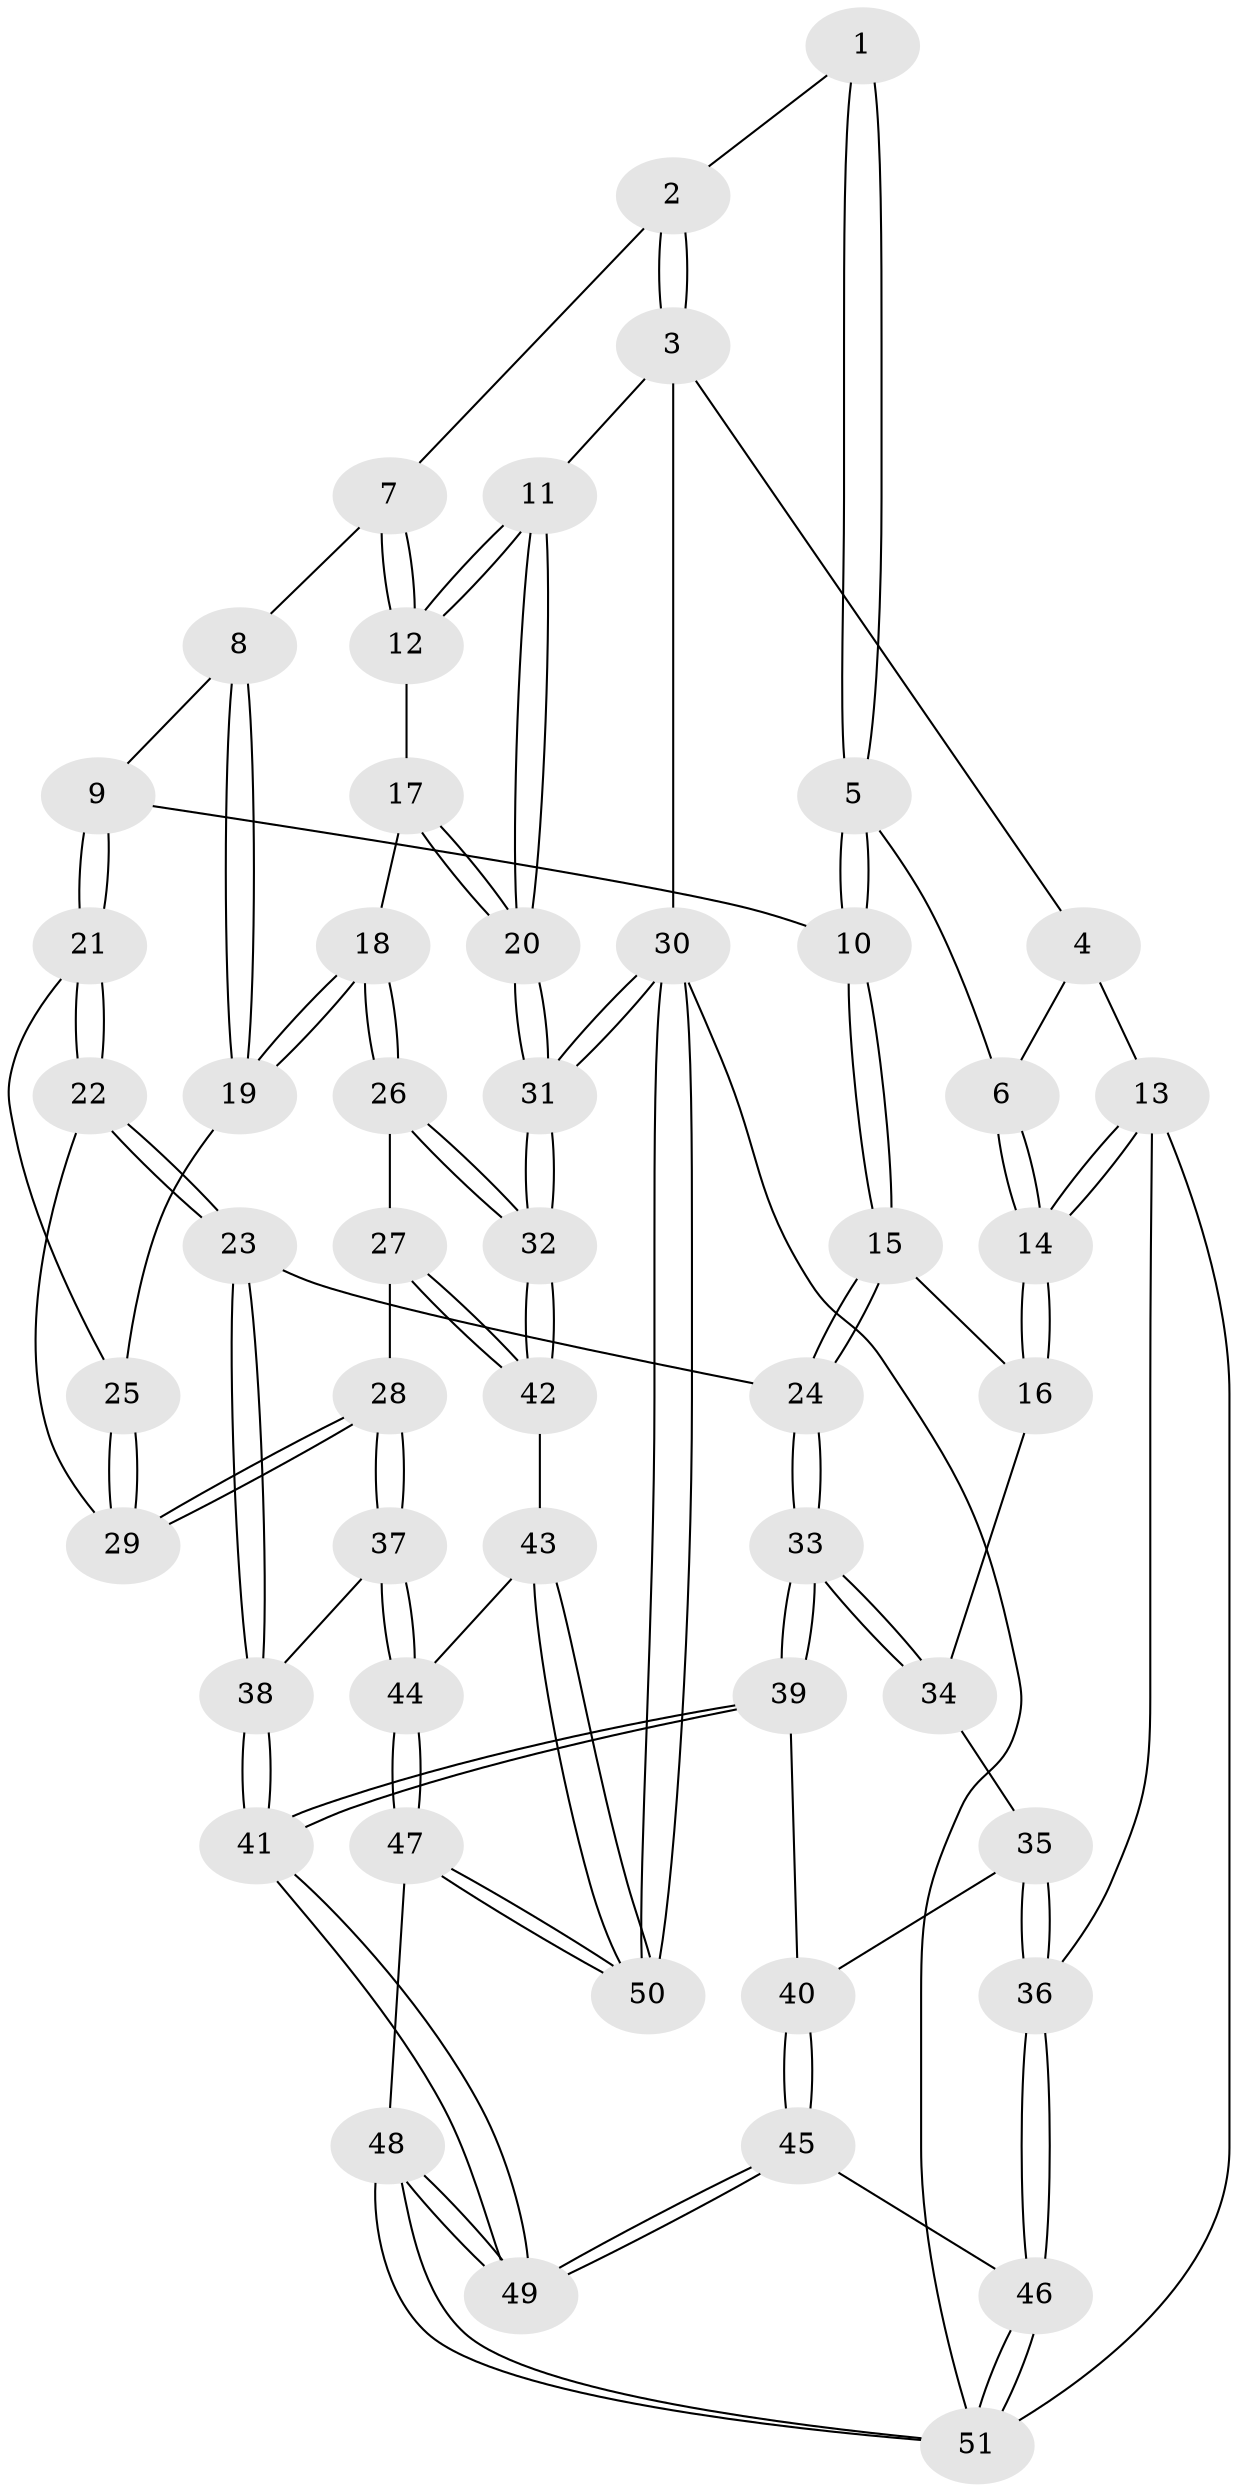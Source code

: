 // coarse degree distribution, {5: 0.25, 3: 0.15, 6: 0.2, 4: 0.25, 2: 0.1, 8: 0.05}
// Generated by graph-tools (version 1.1) at 2025/04/03/04/25 22:04:41]
// undirected, 51 vertices, 124 edges
graph export_dot {
graph [start="1"]
  node [color=gray90,style=filled];
  1 [pos="+0.6782375353729186+0"];
  2 [pos="+0.7557298053797781+0"];
  3 [pos="+1+0"];
  4 [pos="+0.253669764829814+0"];
  5 [pos="+0.3360274269627586+0.157475091209014"];
  6 [pos="+0.22893661759092832+0.09180094199521233"];
  7 [pos="+0.6899591729903023+0.06231694690437353"];
  8 [pos="+0.5655840823377173+0.20361944915760824"];
  9 [pos="+0.47712559938561766+0.2535314781972898"];
  10 [pos="+0.43877271039841587+0.23653977979519378"];
  11 [pos="+1+0.14018333634184907"];
  12 [pos="+0.8212138378408281+0.2865776847087276"];
  13 [pos="+0+0.3070860138077337"];
  14 [pos="+0+0.29218385223029736"];
  15 [pos="+0.2365109069738807+0.3942670339275735"];
  16 [pos="+0.15726724851138119+0.40428520325825823"];
  17 [pos="+0.8158236211653883+0.3112297814794797"];
  18 [pos="+0.7860271034572812+0.38312847617739315"];
  19 [pos="+0.7291908353997222+0.3788074366784003"];
  20 [pos="+1+0.4249802714377913"];
  21 [pos="+0.4841623425570498+0.4070996196367478"];
  22 [pos="+0.4723702054741507+0.4428607713523121"];
  23 [pos="+0.46295313297812835+0.45795671072707"];
  24 [pos="+0.4375725289038099+0.4614190142821718"];
  25 [pos="+0.6646958496129587+0.41808489199712084"];
  26 [pos="+0.8486563795921704+0.4987092561570551"];
  27 [pos="+0.7061965973063086+0.5566438458202424"];
  28 [pos="+0.6867618729720972+0.5627074637240395"];
  29 [pos="+0.6657021284162234+0.5304374092320462"];
  30 [pos="+1+1"];
  31 [pos="+1+0.6262483774084182"];
  32 [pos="+1+0.6157793376867698"];
  33 [pos="+0.2789057338915338+0.5472931590047956"];
  34 [pos="+0.18248147800176112+0.4569514218445698"];
  35 [pos="+0.15706498435700986+0.5691369675209733"];
  36 [pos="+0+0.5875686686108516"];
  37 [pos="+0.6547405850163017+0.6187697769524931"];
  38 [pos="+0.47214427422512284+0.5224847420086554"];
  39 [pos="+0.2773301501076934+0.6765192951750076"];
  40 [pos="+0.16984288887254312+0.6317649963040782"];
  41 [pos="+0.3980779050673116+0.8859130554281328"];
  42 [pos="+0.8060925348328948+0.689213960513009"];
  43 [pos="+0.724298389489761+0.7207713556950736"];
  44 [pos="+0.6470266337717754+0.7297253240156584"];
  45 [pos="+0+0.6909376514076115"];
  46 [pos="+0+0.6635825069947793"];
  47 [pos="+0.44963703036112573+0.9540600945050597"];
  48 [pos="+0.4152481574903379+0.9511526034190606"];
  49 [pos="+0.407620325547271+0.9349915131568909"];
  50 [pos="+1+1"];
  51 [pos="+0+1"];
  1 -- 2;
  1 -- 5;
  1 -- 5;
  2 -- 3;
  2 -- 3;
  2 -- 7;
  3 -- 4;
  3 -- 11;
  3 -- 30;
  4 -- 6;
  4 -- 13;
  5 -- 6;
  5 -- 10;
  5 -- 10;
  6 -- 14;
  6 -- 14;
  7 -- 8;
  7 -- 12;
  7 -- 12;
  8 -- 9;
  8 -- 19;
  8 -- 19;
  9 -- 10;
  9 -- 21;
  9 -- 21;
  10 -- 15;
  10 -- 15;
  11 -- 12;
  11 -- 12;
  11 -- 20;
  11 -- 20;
  12 -- 17;
  13 -- 14;
  13 -- 14;
  13 -- 36;
  13 -- 51;
  14 -- 16;
  14 -- 16;
  15 -- 16;
  15 -- 24;
  15 -- 24;
  16 -- 34;
  17 -- 18;
  17 -- 20;
  17 -- 20;
  18 -- 19;
  18 -- 19;
  18 -- 26;
  18 -- 26;
  19 -- 25;
  20 -- 31;
  20 -- 31;
  21 -- 22;
  21 -- 22;
  21 -- 25;
  22 -- 23;
  22 -- 23;
  22 -- 29;
  23 -- 24;
  23 -- 38;
  23 -- 38;
  24 -- 33;
  24 -- 33;
  25 -- 29;
  25 -- 29;
  26 -- 27;
  26 -- 32;
  26 -- 32;
  27 -- 28;
  27 -- 42;
  27 -- 42;
  28 -- 29;
  28 -- 29;
  28 -- 37;
  28 -- 37;
  30 -- 31;
  30 -- 31;
  30 -- 50;
  30 -- 50;
  30 -- 51;
  31 -- 32;
  31 -- 32;
  32 -- 42;
  32 -- 42;
  33 -- 34;
  33 -- 34;
  33 -- 39;
  33 -- 39;
  34 -- 35;
  35 -- 36;
  35 -- 36;
  35 -- 40;
  36 -- 46;
  36 -- 46;
  37 -- 38;
  37 -- 44;
  37 -- 44;
  38 -- 41;
  38 -- 41;
  39 -- 40;
  39 -- 41;
  39 -- 41;
  40 -- 45;
  40 -- 45;
  41 -- 49;
  41 -- 49;
  42 -- 43;
  43 -- 44;
  43 -- 50;
  43 -- 50;
  44 -- 47;
  44 -- 47;
  45 -- 46;
  45 -- 49;
  45 -- 49;
  46 -- 51;
  46 -- 51;
  47 -- 48;
  47 -- 50;
  47 -- 50;
  48 -- 49;
  48 -- 49;
  48 -- 51;
  48 -- 51;
}
